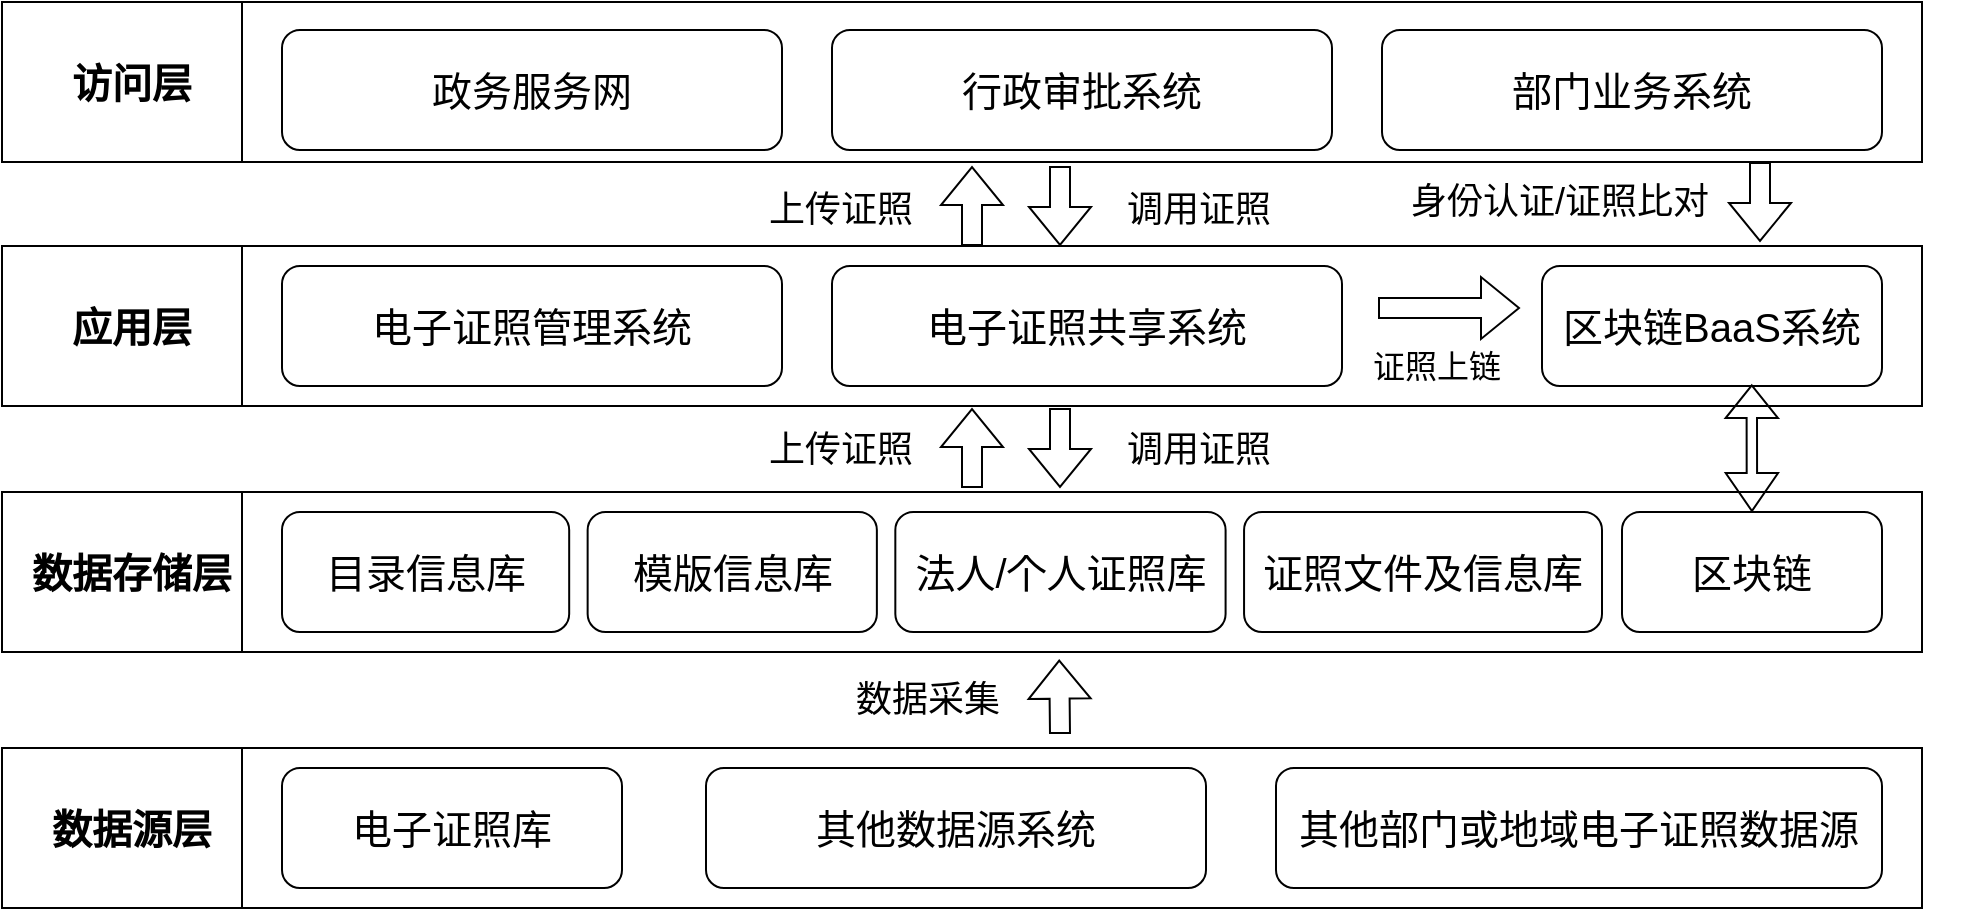 <mxfile version="23.0.2" type="github">
  <diagram name="第 1 页" id="RS2oqep8soCqUfkU9GSQ">
    <mxGraphModel dx="1887" dy="612" grid="1" gridSize="10" guides="1" tooltips="1" connect="1" arrows="1" fold="1" page="1" pageScale="1" pageWidth="827" pageHeight="1169" math="0" shadow="0">
      <root>
        <mxCell id="0" />
        <mxCell id="1" parent="0" />
        <mxCell id="eS6wFpmXcqXi8iL8XK0C-51" value="" style="group" vertex="1" connectable="0" parent="1">
          <mxGeometry x="-120" y="350" width="983" height="438" as="geometry" />
        </mxCell>
        <mxCell id="eS6wFpmXcqXi8iL8XK0C-27" value="" style="group" vertex="1" connectable="0" parent="eS6wFpmXcqXi8iL8XK0C-51">
          <mxGeometry width="980" height="80" as="geometry" />
        </mxCell>
        <mxCell id="eS6wFpmXcqXi8iL8XK0C-28" value="&lt;font style=&quot;font-size: 20px;&quot;&gt;&lt;b&gt;访问层&lt;/b&gt;&lt;/font&gt;" style="rounded=0;whiteSpace=wrap;html=1;" vertex="1" parent="eS6wFpmXcqXi8iL8XK0C-27">
          <mxGeometry y="-4" width="130" height="80" as="geometry" />
        </mxCell>
        <mxCell id="eS6wFpmXcqXi8iL8XK0C-29" value="" style="rounded=0;whiteSpace=wrap;html=1;" vertex="1" parent="eS6wFpmXcqXi8iL8XK0C-27">
          <mxGeometry x="120" y="-4" width="840" height="80" as="geometry" />
        </mxCell>
        <mxCell id="eS6wFpmXcqXi8iL8XK0C-30" value="&lt;font style=&quot;font-size: 20px;&quot;&gt;政务服务网&lt;/font&gt;" style="rounded=1;whiteSpace=wrap;html=1;" vertex="1" parent="eS6wFpmXcqXi8iL8XK0C-27">
          <mxGeometry x="140" y="10" width="250" height="60" as="geometry" />
        </mxCell>
        <mxCell id="eS6wFpmXcqXi8iL8XK0C-31" value="&lt;font style=&quot;font-size: 20px;&quot;&gt;行政审批系统&lt;/font&gt;" style="rounded=1;whiteSpace=wrap;html=1;" vertex="1" parent="eS6wFpmXcqXi8iL8XK0C-27">
          <mxGeometry x="415" y="10" width="250" height="60" as="geometry" />
        </mxCell>
        <mxCell id="eS6wFpmXcqXi8iL8XK0C-32" value="&lt;font style=&quot;font-size: 20px;&quot;&gt;部门业务系统&lt;/font&gt;" style="rounded=1;whiteSpace=wrap;html=1;" vertex="1" parent="eS6wFpmXcqXi8iL8XK0C-27">
          <mxGeometry x="690" y="10" width="250" height="60" as="geometry" />
        </mxCell>
        <mxCell id="eS6wFpmXcqXi8iL8XK0C-33" value="" style="group" vertex="1" connectable="0" parent="eS6wFpmXcqXi8iL8XK0C-51">
          <mxGeometry y="118" width="980" height="80" as="geometry" />
        </mxCell>
        <mxCell id="eS6wFpmXcqXi8iL8XK0C-34" value="&lt;span style=&quot;font-size: 20px;&quot;&gt;&lt;b&gt;应用层&lt;/b&gt;&lt;/span&gt;" style="rounded=0;whiteSpace=wrap;html=1;" vertex="1" parent="eS6wFpmXcqXi8iL8XK0C-33">
          <mxGeometry width="130" height="80" as="geometry" />
        </mxCell>
        <mxCell id="eS6wFpmXcqXi8iL8XK0C-35" value="" style="rounded=0;whiteSpace=wrap;html=1;" vertex="1" parent="eS6wFpmXcqXi8iL8XK0C-33">
          <mxGeometry x="120" width="840" height="80" as="geometry" />
        </mxCell>
        <mxCell id="eS6wFpmXcqXi8iL8XK0C-58" value="&lt;span style=&quot;font-size: 20px;&quot;&gt;区块链BaaS系统&lt;/span&gt;" style="rounded=1;whiteSpace=wrap;html=1;" vertex="1" parent="eS6wFpmXcqXi8iL8XK0C-33">
          <mxGeometry x="770" y="10" width="170" height="60" as="geometry" />
        </mxCell>
        <mxCell id="eS6wFpmXcqXi8iL8XK0C-36" value="&lt;span style=&quot;font-size: 20px;&quot;&gt;电子证照管理系统&lt;/span&gt;" style="rounded=1;whiteSpace=wrap;html=1;" vertex="1" parent="eS6wFpmXcqXi8iL8XK0C-33">
          <mxGeometry x="140" y="10" width="250" height="60" as="geometry" />
        </mxCell>
        <mxCell id="eS6wFpmXcqXi8iL8XK0C-37" value="&lt;span style=&quot;font-size: 20px;&quot;&gt;电子证照共享系统&lt;/span&gt;" style="rounded=1;whiteSpace=wrap;html=1;" vertex="1" parent="eS6wFpmXcqXi8iL8XK0C-33">
          <mxGeometry x="415" y="10" width="255" height="60" as="geometry" />
        </mxCell>
        <mxCell id="eS6wFpmXcqXi8iL8XK0C-83" value="" style="shape=flexArrow;endArrow=classic;html=1;rounded=0;entryX=0;entryY=0.5;entryDx=0;entryDy=0;" edge="1" parent="eS6wFpmXcqXi8iL8XK0C-33">
          <mxGeometry width="50" height="50" relative="1" as="geometry">
            <mxPoint x="688" y="31" as="sourcePoint" />
            <mxPoint x="759.0" y="31" as="targetPoint" />
          </mxGeometry>
        </mxCell>
        <mxCell id="eS6wFpmXcqXi8iL8XK0C-84" value="&lt;font style=&quot;font-size: 16px;&quot;&gt;证照上链&lt;/font&gt;" style="text;html=1;strokeColor=none;fillColor=none;align=center;verticalAlign=middle;whiteSpace=wrap;rounded=0;" vertex="1" parent="eS6wFpmXcqXi8iL8XK0C-33">
          <mxGeometry x="673" y="45" width="89" height="30" as="geometry" />
        </mxCell>
        <mxCell id="eS6wFpmXcqXi8iL8XK0C-39" value="" style="group" vertex="1" connectable="0" parent="eS6wFpmXcqXi8iL8XK0C-51">
          <mxGeometry y="241" width="980" height="80" as="geometry" />
        </mxCell>
        <mxCell id="eS6wFpmXcqXi8iL8XK0C-40" value="&lt;span style=&quot;font-size: 20px;&quot;&gt;&lt;b&gt;数据存储层&lt;/b&gt;&lt;/span&gt;" style="rounded=0;whiteSpace=wrap;html=1;" vertex="1" parent="eS6wFpmXcqXi8iL8XK0C-39">
          <mxGeometry width="130" height="80" as="geometry" />
        </mxCell>
        <mxCell id="eS6wFpmXcqXi8iL8XK0C-41" value="" style="rounded=0;whiteSpace=wrap;html=1;" vertex="1" parent="eS6wFpmXcqXi8iL8XK0C-39">
          <mxGeometry x="120" width="840" height="80" as="geometry" />
        </mxCell>
        <mxCell id="eS6wFpmXcqXi8iL8XK0C-57" value="" style="group" vertex="1" connectable="0" parent="eS6wFpmXcqXi8iL8XK0C-39">
          <mxGeometry x="140" y="10" width="800" height="60" as="geometry" />
        </mxCell>
        <mxCell id="eS6wFpmXcqXi8iL8XK0C-42" value="&lt;span style=&quot;font-size: 20px;&quot;&gt;目录信息库&lt;/span&gt;" style="rounded=1;whiteSpace=wrap;html=1;" vertex="1" parent="eS6wFpmXcqXi8iL8XK0C-57">
          <mxGeometry width="143.59" height="60" as="geometry" />
        </mxCell>
        <mxCell id="eS6wFpmXcqXi8iL8XK0C-43" value="&lt;span style=&quot;font-size: 20px;&quot;&gt;模版信息库&lt;/span&gt;" style="rounded=1;whiteSpace=wrap;html=1;" vertex="1" parent="eS6wFpmXcqXi8iL8XK0C-57">
          <mxGeometry x="152.821" width="144.615" height="60" as="geometry" />
        </mxCell>
        <mxCell id="eS6wFpmXcqXi8iL8XK0C-44" value="&lt;span style=&quot;font-size: 20px;&quot;&gt;法人/个人证照库&lt;/span&gt;" style="rounded=1;whiteSpace=wrap;html=1;" vertex="1" parent="eS6wFpmXcqXi8iL8XK0C-57">
          <mxGeometry x="306.667" width="165.128" height="60" as="geometry" />
        </mxCell>
        <mxCell id="eS6wFpmXcqXi8iL8XK0C-55" value="&lt;span style=&quot;font-size: 20px;&quot;&gt;证照文件及信息库&lt;/span&gt;" style="rounded=1;whiteSpace=wrap;html=1;" vertex="1" parent="eS6wFpmXcqXi8iL8XK0C-57">
          <mxGeometry x="481.03" width="178.97" height="60" as="geometry" />
        </mxCell>
        <mxCell id="eS6wFpmXcqXi8iL8XK0C-56" value="&lt;span style=&quot;font-size: 20px;&quot;&gt;区块链&lt;/span&gt;" style="rounded=1;whiteSpace=wrap;html=1;" vertex="1" parent="eS6wFpmXcqXi8iL8XK0C-57">
          <mxGeometry x="670" width="130" height="60" as="geometry" />
        </mxCell>
        <mxCell id="eS6wFpmXcqXi8iL8XK0C-45" value="" style="group" vertex="1" connectable="0" parent="eS6wFpmXcqXi8iL8XK0C-51">
          <mxGeometry y="369" width="980" height="80" as="geometry" />
        </mxCell>
        <mxCell id="eS6wFpmXcqXi8iL8XK0C-46" value="&lt;span style=&quot;font-size: 20px;&quot;&gt;&lt;b&gt;数据源层&lt;/b&gt;&lt;/span&gt;" style="rounded=0;whiteSpace=wrap;html=1;" vertex="1" parent="eS6wFpmXcqXi8iL8XK0C-45">
          <mxGeometry width="130" height="80" as="geometry" />
        </mxCell>
        <mxCell id="eS6wFpmXcqXi8iL8XK0C-47" value="" style="rounded=0;whiteSpace=wrap;html=1;" vertex="1" parent="eS6wFpmXcqXi8iL8XK0C-45">
          <mxGeometry x="120" width="840" height="80" as="geometry" />
        </mxCell>
        <mxCell id="eS6wFpmXcqXi8iL8XK0C-48" value="&lt;span style=&quot;font-size: 20px;&quot;&gt;电子证照库&lt;/span&gt;" style="rounded=1;whiteSpace=wrap;html=1;" vertex="1" parent="eS6wFpmXcqXi8iL8XK0C-45">
          <mxGeometry x="140" y="10" width="170" height="60" as="geometry" />
        </mxCell>
        <mxCell id="eS6wFpmXcqXi8iL8XK0C-49" value="&lt;span style=&quot;font-size: 20px;&quot;&gt;其他数据源系统&lt;/span&gt;" style="rounded=1;whiteSpace=wrap;html=1;" vertex="1" parent="eS6wFpmXcqXi8iL8XK0C-45">
          <mxGeometry x="352" y="10" width="250" height="60" as="geometry" />
        </mxCell>
        <mxCell id="eS6wFpmXcqXi8iL8XK0C-50" value="&lt;span style=&quot;font-size: 20px;&quot;&gt;其他部门或地域电子证照数据源&lt;/span&gt;" style="rounded=1;whiteSpace=wrap;html=1;" vertex="1" parent="eS6wFpmXcqXi8iL8XK0C-45">
          <mxGeometry x="637" y="10" width="303" height="60" as="geometry" />
        </mxCell>
        <mxCell id="eS6wFpmXcqXi8iL8XK0C-53" value="" style="shape=flexArrow;endArrow=classic;html=1;rounded=0;entryX=0.49;entryY=1.023;entryDx=0;entryDy=0;entryPerimeter=0;" edge="1" parent="eS6wFpmXcqXi8iL8XK0C-51">
          <mxGeometry width="50" height="50" relative="1" as="geometry">
            <mxPoint x="529" y="362" as="sourcePoint" />
            <mxPoint x="528.6" y="324.84" as="targetPoint" />
          </mxGeometry>
        </mxCell>
        <mxCell id="eS6wFpmXcqXi8iL8XK0C-54" value="&lt;font style=&quot;font-size: 18px;&quot;&gt;数据采集&lt;/font&gt;" style="text;html=1;strokeColor=none;fillColor=none;align=center;verticalAlign=middle;whiteSpace=wrap;rounded=0;" vertex="1" parent="eS6wFpmXcqXi8iL8XK0C-51">
          <mxGeometry x="420" y="330" width="86" height="30" as="geometry" />
        </mxCell>
        <mxCell id="eS6wFpmXcqXi8iL8XK0C-70" value="" style="group" vertex="1" connectable="0" parent="eS6wFpmXcqXi8iL8XK0C-51">
          <mxGeometry x="375" y="78" width="253" height="40" as="geometry" />
        </mxCell>
        <mxCell id="eS6wFpmXcqXi8iL8XK0C-63" value="" style="shape=flexArrow;endArrow=classic;html=1;rounded=0;" edge="1" parent="eS6wFpmXcqXi8iL8XK0C-70">
          <mxGeometry width="50" height="50" relative="1" as="geometry">
            <mxPoint x="110" y="40" as="sourcePoint" />
            <mxPoint x="110" as="targetPoint" />
          </mxGeometry>
        </mxCell>
        <mxCell id="eS6wFpmXcqXi8iL8XK0C-64" value="&lt;font style=&quot;font-size: 18px;&quot;&gt;上传证照&lt;/font&gt;" style="text;html=1;strokeColor=none;fillColor=none;align=center;verticalAlign=middle;whiteSpace=wrap;rounded=0;" vertex="1" parent="eS6wFpmXcqXi8iL8XK0C-70">
          <mxGeometry y="7" width="89" height="30" as="geometry" />
        </mxCell>
        <mxCell id="eS6wFpmXcqXi8iL8XK0C-67" value="" style="shape=flexArrow;endArrow=classic;html=1;rounded=0;" edge="1" parent="eS6wFpmXcqXi8iL8XK0C-70">
          <mxGeometry width="50" height="50" relative="1" as="geometry">
            <mxPoint x="154" as="sourcePoint" />
            <mxPoint x="154" y="40" as="targetPoint" />
          </mxGeometry>
        </mxCell>
        <mxCell id="eS6wFpmXcqXi8iL8XK0C-68" value="&lt;font style=&quot;font-size: 18px;&quot;&gt;调用证照&lt;/font&gt;" style="text;html=1;strokeColor=none;fillColor=none;align=center;verticalAlign=middle;whiteSpace=wrap;rounded=0;" vertex="1" parent="eS6wFpmXcqXi8iL8XK0C-70">
          <mxGeometry x="179" y="7" width="89" height="30" as="geometry" />
        </mxCell>
        <mxCell id="eS6wFpmXcqXi8iL8XK0C-71" value="" style="shape=flexArrow;endArrow=classic;html=1;rounded=0;" edge="1" parent="eS6wFpmXcqXi8iL8XK0C-51">
          <mxGeometry width="50" height="50" relative="1" as="geometry">
            <mxPoint x="485" y="239" as="sourcePoint" />
            <mxPoint x="485" y="199" as="targetPoint" />
          </mxGeometry>
        </mxCell>
        <mxCell id="eS6wFpmXcqXi8iL8XK0C-72" value="&lt;font style=&quot;font-size: 18px;&quot;&gt;上传证照&lt;/font&gt;" style="text;html=1;strokeColor=none;fillColor=none;align=center;verticalAlign=middle;whiteSpace=wrap;rounded=0;" vertex="1" parent="eS6wFpmXcqXi8iL8XK0C-51">
          <mxGeometry x="375" y="205" width="89" height="30" as="geometry" />
        </mxCell>
        <mxCell id="eS6wFpmXcqXi8iL8XK0C-73" value="" style="shape=flexArrow;endArrow=classic;html=1;rounded=0;" edge="1" parent="eS6wFpmXcqXi8iL8XK0C-51">
          <mxGeometry width="50" height="50" relative="1" as="geometry">
            <mxPoint x="529" y="199" as="sourcePoint" />
            <mxPoint x="529" y="239" as="targetPoint" />
          </mxGeometry>
        </mxCell>
        <mxCell id="eS6wFpmXcqXi8iL8XK0C-74" value="&lt;font style=&quot;font-size: 18px;&quot;&gt;调用证照&lt;/font&gt;" style="text;html=1;strokeColor=none;fillColor=none;align=center;verticalAlign=middle;whiteSpace=wrap;rounded=0;" vertex="1" parent="eS6wFpmXcqXi8iL8XK0C-51">
          <mxGeometry x="554" y="205" width="89" height="30" as="geometry" />
        </mxCell>
        <mxCell id="eS6wFpmXcqXi8iL8XK0C-77" value="" style="shape=flexArrow;endArrow=classic;html=1;rounded=0;" edge="1" parent="eS6wFpmXcqXi8iL8XK0C-51">
          <mxGeometry width="50" height="50" relative="1" as="geometry">
            <mxPoint x="879" y="76" as="sourcePoint" />
            <mxPoint x="879" y="116" as="targetPoint" />
          </mxGeometry>
        </mxCell>
        <mxCell id="eS6wFpmXcqXi8iL8XK0C-78" value="&lt;span style=&quot;font-size: 18px;&quot;&gt;身份认证/证照比对&lt;/span&gt;" style="text;html=1;strokeColor=none;fillColor=none;align=center;verticalAlign=middle;whiteSpace=wrap;rounded=0;" vertex="1" parent="eS6wFpmXcqXi8iL8XK0C-51">
          <mxGeometry x="700" y="81" width="158" height="30" as="geometry" />
        </mxCell>
        <mxCell id="eS6wFpmXcqXi8iL8XK0C-85" value="" style="shape=flexArrow;endArrow=classic;startArrow=classic;html=1;rounded=0;entryX=0.617;entryY=0.987;entryDx=0;entryDy=0;entryPerimeter=0;width=5.195;endSize=5.106;" edge="1" parent="eS6wFpmXcqXi8iL8XK0C-51" source="eS6wFpmXcqXi8iL8XK0C-56" target="eS6wFpmXcqXi8iL8XK0C-58">
          <mxGeometry width="100" height="100" relative="1" as="geometry">
            <mxPoint x="779" y="291" as="sourcePoint" />
            <mxPoint x="879" y="191" as="targetPoint" />
          </mxGeometry>
        </mxCell>
      </root>
    </mxGraphModel>
  </diagram>
</mxfile>

